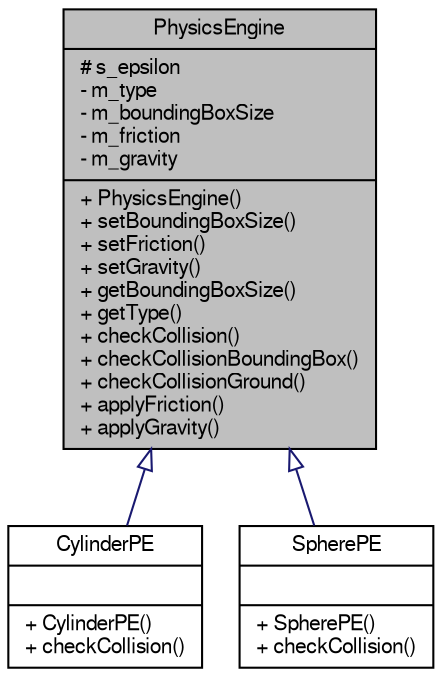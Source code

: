 digraph "PhysicsEngine"
{
  edge [fontname="FreeSans",fontsize="10",labelfontname="FreeSans",labelfontsize="10"];
  node [fontname="FreeSans",fontsize="10",shape=record];
  Node1 [label="{PhysicsEngine\n|# s_epsilon\l- m_type\l- m_boundingBoxSize\l- m_friction\l- m_gravity\l|+ PhysicsEngine()\l+ setBoundingBoxSize()\l+ setFriction()\l+ setGravity()\l+ getBoundingBoxSize()\l+ getType()\l+ checkCollision()\l+ checkCollisionBoundingBox()\l+ checkCollisionGround()\l+ applyFriction()\l+ applyGravity()\l}",height=0.2,width=0.4,color="black", fillcolor="grey75", style="filled" fontcolor="black"];
  Node1 -> Node2 [dir="back",color="midnightblue",fontsize="10",style="solid",arrowtail="onormal",fontname="FreeSans"];
  Node2 [label="{CylinderPE\n||+ CylinderPE()\l+ checkCollision()\l}",height=0.2,width=0.4,color="black", fillcolor="white", style="filled",URL="$class_cylinder_p_e.html",tooltip="Specialized cylinder-based PhysicsEngine. "];
  Node1 -> Node3 [dir="back",color="midnightblue",fontsize="10",style="solid",arrowtail="onormal",fontname="FreeSans"];
  Node3 [label="{SpherePE\n||+ SpherePE()\l+ checkCollision()\l}",height=0.2,width=0.4,color="black", fillcolor="white", style="filled",URL="$class_sphere_p_e.html",tooltip="Specialized sphere-based PhysicsEngine. "];
}
